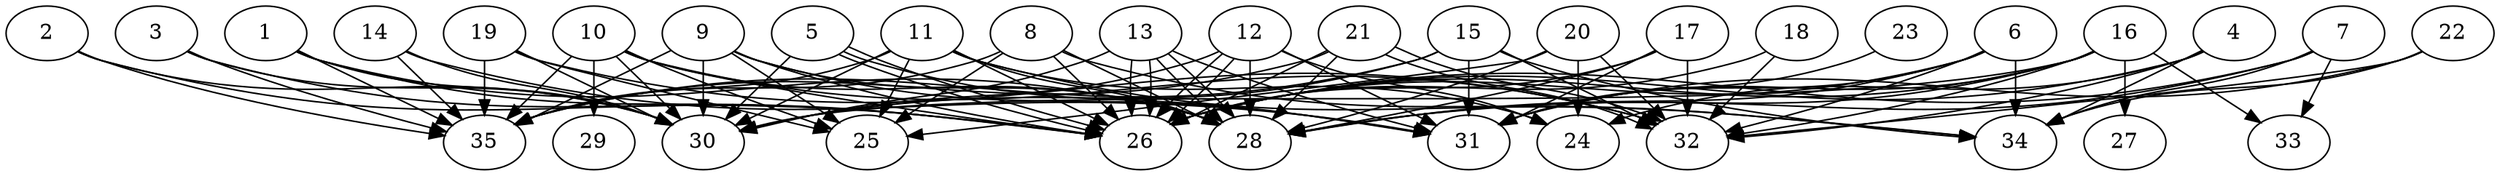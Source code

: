 // DAG automatically generated by daggen at Thu Oct  3 14:05:37 2019
// ./daggen --dot -n 35 --ccr 0.4 --fat 0.9 --regular 0.7 --density 0.9 --mindata 5242880 --maxdata 52428800 
digraph G {
  1 [size="14602240", alpha="0.15", expect_size="5840896"] 
  1 -> 26 [size ="5840896"]
  1 -> 28 [size ="5840896"]
  1 -> 30 [size ="5840896"]
  1 -> 35 [size ="5840896"]
  2 [size="59722240", alpha="0.04", expect_size="23888896"] 
  2 -> 26 [size ="23888896"]
  2 -> 30 [size ="23888896"]
  2 -> 35 [size ="23888896"]
  3 [size="109862400", alpha="0.12", expect_size="43944960"] 
  3 -> 26 [size ="43944960"]
  3 -> 30 [size ="43944960"]
  3 -> 35 [size ="43944960"]
  4 [size="50854400", alpha="0.18", expect_size="20341760"] 
  4 -> 24 [size ="20341760"]
  4 -> 26 [size ="20341760"]
  4 -> 32 [size ="20341760"]
  4 -> 34 [size ="20341760"]
  5 [size="42926080", alpha="0.04", expect_size="17170432"] 
  5 -> 26 [size ="17170432"]
  5 -> 26 [size ="17170432"]
  5 -> 30 [size ="17170432"]
  5 -> 31 [size ="17170432"]
  6 [size="20367360", alpha="0.08", expect_size="8146944"] 
  6 -> 26 [size ="8146944"]
  6 -> 28 [size ="8146944"]
  6 -> 31 [size ="8146944"]
  6 -> 32 [size ="8146944"]
  6 -> 34 [size ="8146944"]
  7 [size="38254080", alpha="0.10", expect_size="15301632"] 
  7 -> 26 [size ="15301632"]
  7 -> 28 [size ="15301632"]
  7 -> 33 [size ="15301632"]
  7 -> 34 [size ="15301632"]
  8 [size="107499520", alpha="0.03", expect_size="42999808"] 
  8 -> 25 [size ="42999808"]
  8 -> 26 [size ="42999808"]
  8 -> 28 [size ="42999808"]
  8 -> 34 [size ="42999808"]
  8 -> 35 [size ="42999808"]
  9 [size="87377920", alpha="0.05", expect_size="34951168"] 
  9 -> 25 [size ="34951168"]
  9 -> 26 [size ="34951168"]
  9 -> 28 [size ="34951168"]
  9 -> 30 [size ="34951168"]
  9 -> 31 [size ="34951168"]
  9 -> 35 [size ="34951168"]
  10 [size="22947840", alpha="0.15", expect_size="9179136"] 
  10 -> 25 [size ="9179136"]
  10 -> 26 [size ="9179136"]
  10 -> 28 [size ="9179136"]
  10 -> 29 [size ="9179136"]
  10 -> 30 [size ="9179136"]
  10 -> 32 [size ="9179136"]
  10 -> 35 [size ="9179136"]
  11 [size="115287040", alpha="0.16", expect_size="46114816"] 
  11 -> 24 [size ="46114816"]
  11 -> 25 [size ="46114816"]
  11 -> 26 [size ="46114816"]
  11 -> 28 [size ="46114816"]
  11 -> 30 [size ="46114816"]
  11 -> 34 [size ="46114816"]
  11 -> 35 [size ="46114816"]
  12 [size="86935040", alpha="0.14", expect_size="34774016"] 
  12 -> 24 [size ="34774016"]
  12 -> 26 [size ="34774016"]
  12 -> 26 [size ="34774016"]
  12 -> 28 [size ="34774016"]
  12 -> 30 [size ="34774016"]
  12 -> 31 [size ="34774016"]
  13 [size="108472320", alpha="0.13", expect_size="43388928"] 
  13 -> 26 [size ="43388928"]
  13 -> 26 [size ="43388928"]
  13 -> 28 [size ="43388928"]
  13 -> 28 [size ="43388928"]
  13 -> 30 [size ="43388928"]
  13 -> 31 [size ="43388928"]
  14 [size="62927360", alpha="0.05", expect_size="25170944"] 
  14 -> 30 [size ="25170944"]
  14 -> 31 [size ="25170944"]
  14 -> 35 [size ="25170944"]
  15 [size="50869760", alpha="0.09", expect_size="20347904"] 
  15 -> 30 [size ="20347904"]
  15 -> 31 [size ="20347904"]
  15 -> 32 [size ="20347904"]
  15 -> 34 [size ="20347904"]
  15 -> 35 [size ="20347904"]
  16 [size="71562240", alpha="0.20", expect_size="28624896"] 
  16 -> 26 [size ="28624896"]
  16 -> 27 [size ="28624896"]
  16 -> 28 [size ="28624896"]
  16 -> 30 [size ="28624896"]
  16 -> 31 [size ="28624896"]
  16 -> 32 [size ="28624896"]
  16 -> 33 [size ="28624896"]
  17 [size="118133760", alpha="0.02", expect_size="47253504"] 
  17 -> 26 [size ="47253504"]
  17 -> 28 [size ="47253504"]
  17 -> 31 [size ="47253504"]
  17 -> 32 [size ="47253504"]
  18 [size="61928960", alpha="0.14", expect_size="24771584"] 
  18 -> 26 [size ="24771584"]
  18 -> 32 [size ="24771584"]
  19 [size="77923840", alpha="0.15", expect_size="31169536"] 
  19 -> 25 [size ="31169536"]
  19 -> 30 [size ="31169536"]
  19 -> 32 [size ="31169536"]
  19 -> 35 [size ="31169536"]
  20 [size="109998080", alpha="0.18", expect_size="43999232"] 
  20 -> 24 [size ="43999232"]
  20 -> 25 [size ="43999232"]
  20 -> 28 [size ="43999232"]
  20 -> 32 [size ="43999232"]
  21 [size="81080320", alpha="0.02", expect_size="32432128"] 
  21 -> 26 [size ="32432128"]
  21 -> 28 [size ="32432128"]
  21 -> 32 [size ="32432128"]
  21 -> 32 [size ="32432128"]
  21 -> 35 [size ="32432128"]
  22 [size="58403840", alpha="0.14", expect_size="23361536"] 
  22 -> 31 [size ="23361536"]
  22 -> 32 [size ="23361536"]
  22 -> 34 [size ="23361536"]
  23 [size="22346240", alpha="0.03", expect_size="8938496"] 
  23 -> 31 [size ="8938496"]
  24 [size="100277760", alpha="0.17", expect_size="40111104"] 
  25 [size="127969280", alpha="0.17", expect_size="51187712"] 
  26 [size="65664000", alpha="0.18", expect_size="26265600"] 
  27 [size="64038400", alpha="0.03", expect_size="25615360"] 
  28 [size="78515200", alpha="0.04", expect_size="31406080"] 
  29 [size="41497600", alpha="0.18", expect_size="16599040"] 
  30 [size="128573440", alpha="0.14", expect_size="51429376"] 
  31 [size="119526400", alpha="0.06", expect_size="47810560"] 
  32 [size="15856640", alpha="0.12", expect_size="6342656"] 
  33 [size="100108800", alpha="0.13", expect_size="40043520"] 
  34 [size="115146240", alpha="0.03", expect_size="46058496"] 
  35 [size="98716160", alpha="0.20", expect_size="39486464"] 
}

